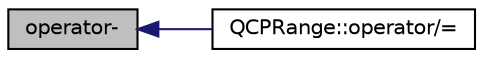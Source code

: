 digraph "operator-"
{
  edge [fontname="Helvetica",fontsize="10",labelfontname="Helvetica",labelfontsize="10"];
  node [fontname="Helvetica",fontsize="10",shape=record];
  rankdir="LR";
  Node11 [label="operator-",height=0.2,width=0.4,color="black", fillcolor="grey75", style="filled", fontcolor="black"];
  Node11 -> Node12 [dir="back",color="midnightblue",fontsize="10",style="solid",fontname="Helvetica"];
  Node12 [label="QCPRange::operator/=",height=0.2,width=0.4,color="black", fillcolor="white", style="filled",URL="$d8/d0b/class_q_c_p_range.html#a6137d8682b6835ace840730b4c1e2d63"];
}
